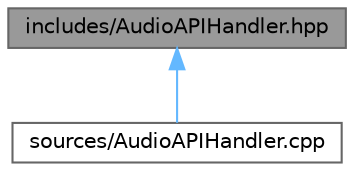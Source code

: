 digraph "includes/AudioAPIHandler.hpp"
{
 // LATEX_PDF_SIZE
  bgcolor="transparent";
  edge [fontname=Helvetica,fontsize=10,labelfontname=Helvetica,labelfontsize=10];
  node [fontname=Helvetica,fontsize=10,shape=box,height=0.2,width=0.4];
  Node1 [id="Node000001",label="includes/AudioAPIHandler.hpp",height=0.2,width=0.4,color="gray40", fillcolor="grey60", style="filled", fontcolor="black",tooltip="Declaration of the AudioAPIHandler class."];
  Node1 -> Node2 [id="edge2_Node000001_Node000002",dir="back",color="steelblue1",style="solid",tooltip=" "];
  Node2 [id="Node000002",label="sources/AudioAPIHandler.cpp",height=0.2,width=0.4,color="grey40", fillcolor="white", style="filled",URL="$AudioAPIHandler_8cpp.html",tooltip="Implementation of the AudioAPIHandler class."];
}
